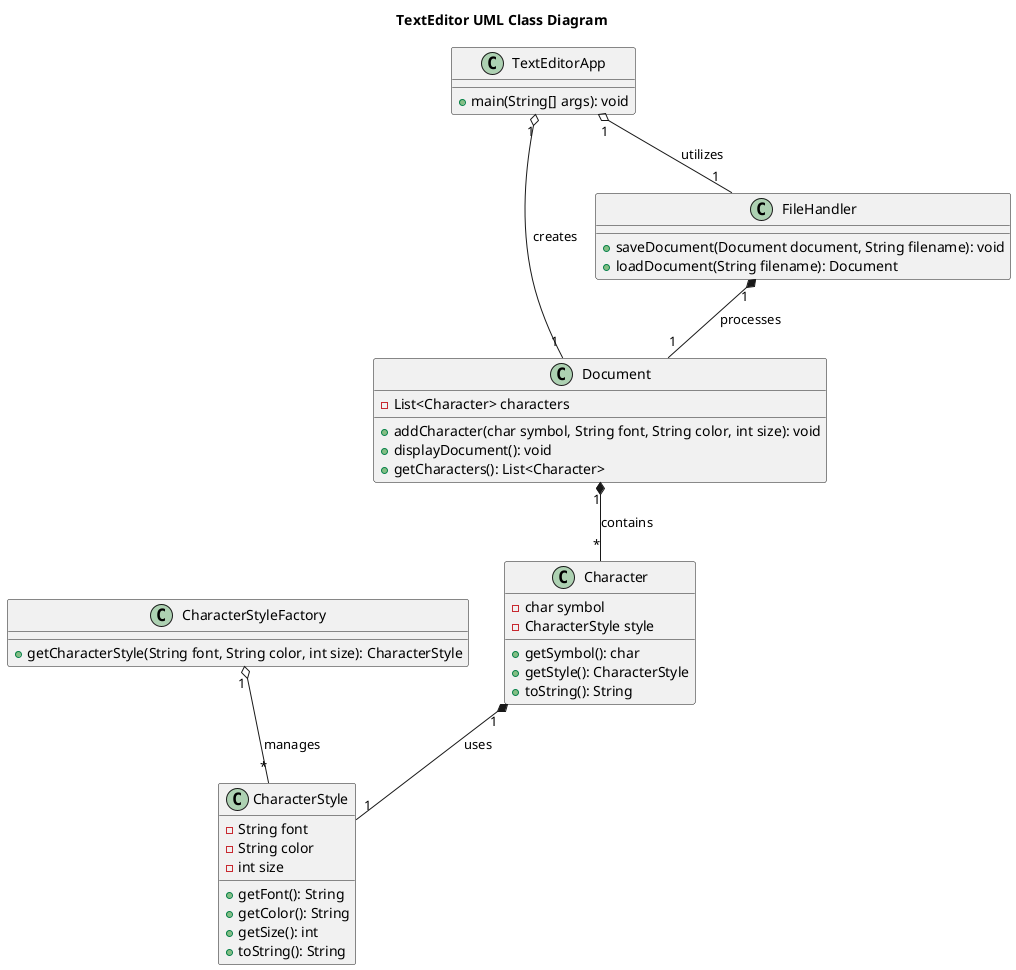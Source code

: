 @startuml
title TextEditor UML Class Diagram

class Character {
    - char symbol
    - CharacterStyle style
    + getSymbol(): char
    + getStyle(): CharacterStyle
    + toString(): String
}

class CharacterStyle {
    - String font
    - String color
    - int size
    + getFont(): String
    + getColor(): String
    + getSize(): int
    + toString(): String
}

class CharacterStyleFactory {
    + getCharacterStyle(String font, String color, int size): CharacterStyle
}

class Document {
    - List<Character> characters
    + addCharacter(char symbol, String font, String color, int size): void
    + displayDocument(): void
    + getCharacters(): List<Character>
}

class FileHandler {
    + saveDocument(Document document, String filename): void
    + loadDocument(String filename): Document
}

class TextEditorApp {
    + main(String[] args): void
}

Character "1" *-- "1" CharacterStyle : uses
Document "1" *-- "*" Character : contains
FileHandler "1" *-- "1" Document : processes
TextEditorApp "1" o-- "1" Document : creates
TextEditorApp "1" o-- "1" FileHandler : utilizes
CharacterStyleFactory "1" o-- "*" CharacterStyle : manages

@enduml
